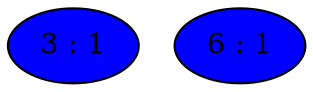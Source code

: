strict graph {
3[label="3 : 1" style=filled fillcolor="blue1"];
6[label="6 : 1" style=filled fillcolor="blue1"];
}